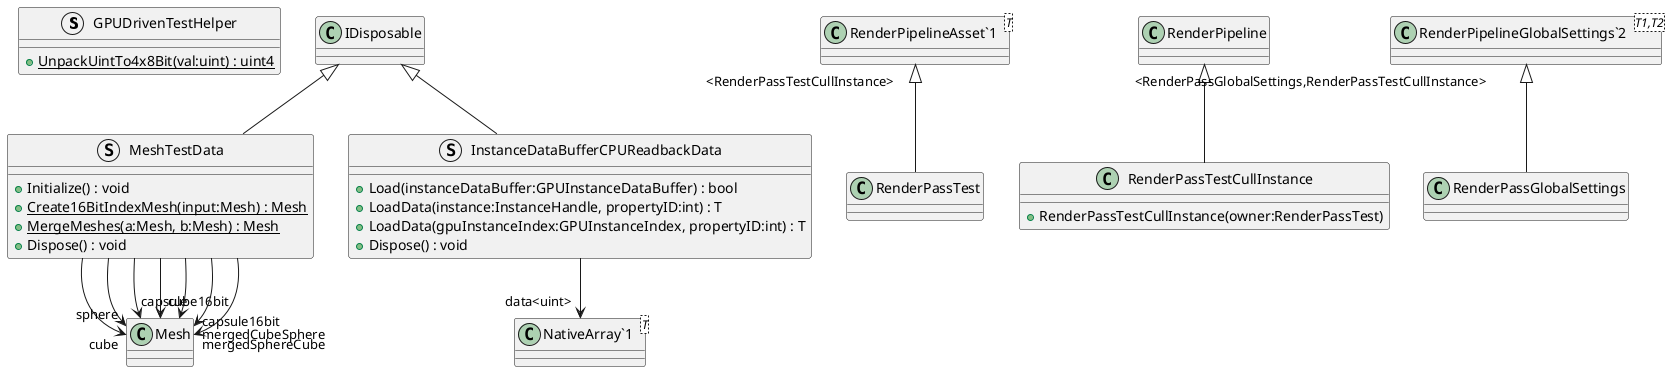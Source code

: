 @startuml
struct GPUDrivenTestHelper {
    {static} + UnpackUintTo4x8Bit(val:uint) : uint4
}
struct MeshTestData {
    + Initialize() : void
    + {static} Create16BitIndexMesh(input:Mesh) : Mesh
    + {static} MergeMeshes(a:Mesh, b:Mesh) : Mesh
    + Dispose() : void
}
struct InstanceDataBufferCPUReadbackData {
    + Load(instanceDataBuffer:GPUInstanceDataBuffer) : bool
    + LoadData(instance:InstanceHandle, propertyID:int) : T
    + LoadData(gpuInstanceIndex:GPUInstanceIndex, propertyID:int) : T
    + Dispose() : void
}
class RenderPassTest {
}
class RenderPassTestCullInstance {
    + RenderPassTestCullInstance(owner:RenderPassTest)
}
class RenderPassGlobalSettings {
}
class "NativeArray`1"<T> {
}
class "RenderPipelineAsset`1"<T> {
}
class "RenderPipelineGlobalSettings`2"<T1,T2> {
}
IDisposable <|-- MeshTestData
MeshTestData --> "cube" Mesh
MeshTestData --> "sphere" Mesh
MeshTestData --> "capsule" Mesh
MeshTestData --> "cube16bit" Mesh
MeshTestData --> "capsule16bit" Mesh
MeshTestData --> "mergedCubeSphere" Mesh
MeshTestData --> "mergedSphereCube" Mesh
IDisposable <|-- InstanceDataBufferCPUReadbackData
InstanceDataBufferCPUReadbackData --> "data<uint>" "NativeArray`1"
"RenderPipelineAsset`1" "<RenderPassTestCullInstance>" <|-- RenderPassTest
RenderPipeline <|-- RenderPassTestCullInstance
"RenderPipelineGlobalSettings`2" "<RenderPassGlobalSettings,RenderPassTestCullInstance>" <|-- RenderPassGlobalSettings
@enduml
